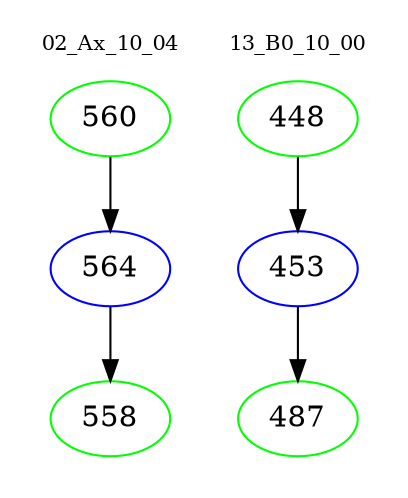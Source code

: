 digraph{
subgraph cluster_0 {
color = white
label = "02_Ax_10_04";
fontsize=10;
T0_560 [label="560", color="green"]
T0_560 -> T0_564 [color="black"]
T0_564 [label="564", color="blue"]
T0_564 -> T0_558 [color="black"]
T0_558 [label="558", color="green"]
}
subgraph cluster_1 {
color = white
label = "13_B0_10_00";
fontsize=10;
T1_448 [label="448", color="green"]
T1_448 -> T1_453 [color="black"]
T1_453 [label="453", color="blue"]
T1_453 -> T1_487 [color="black"]
T1_487 [label="487", color="green"]
}
}
